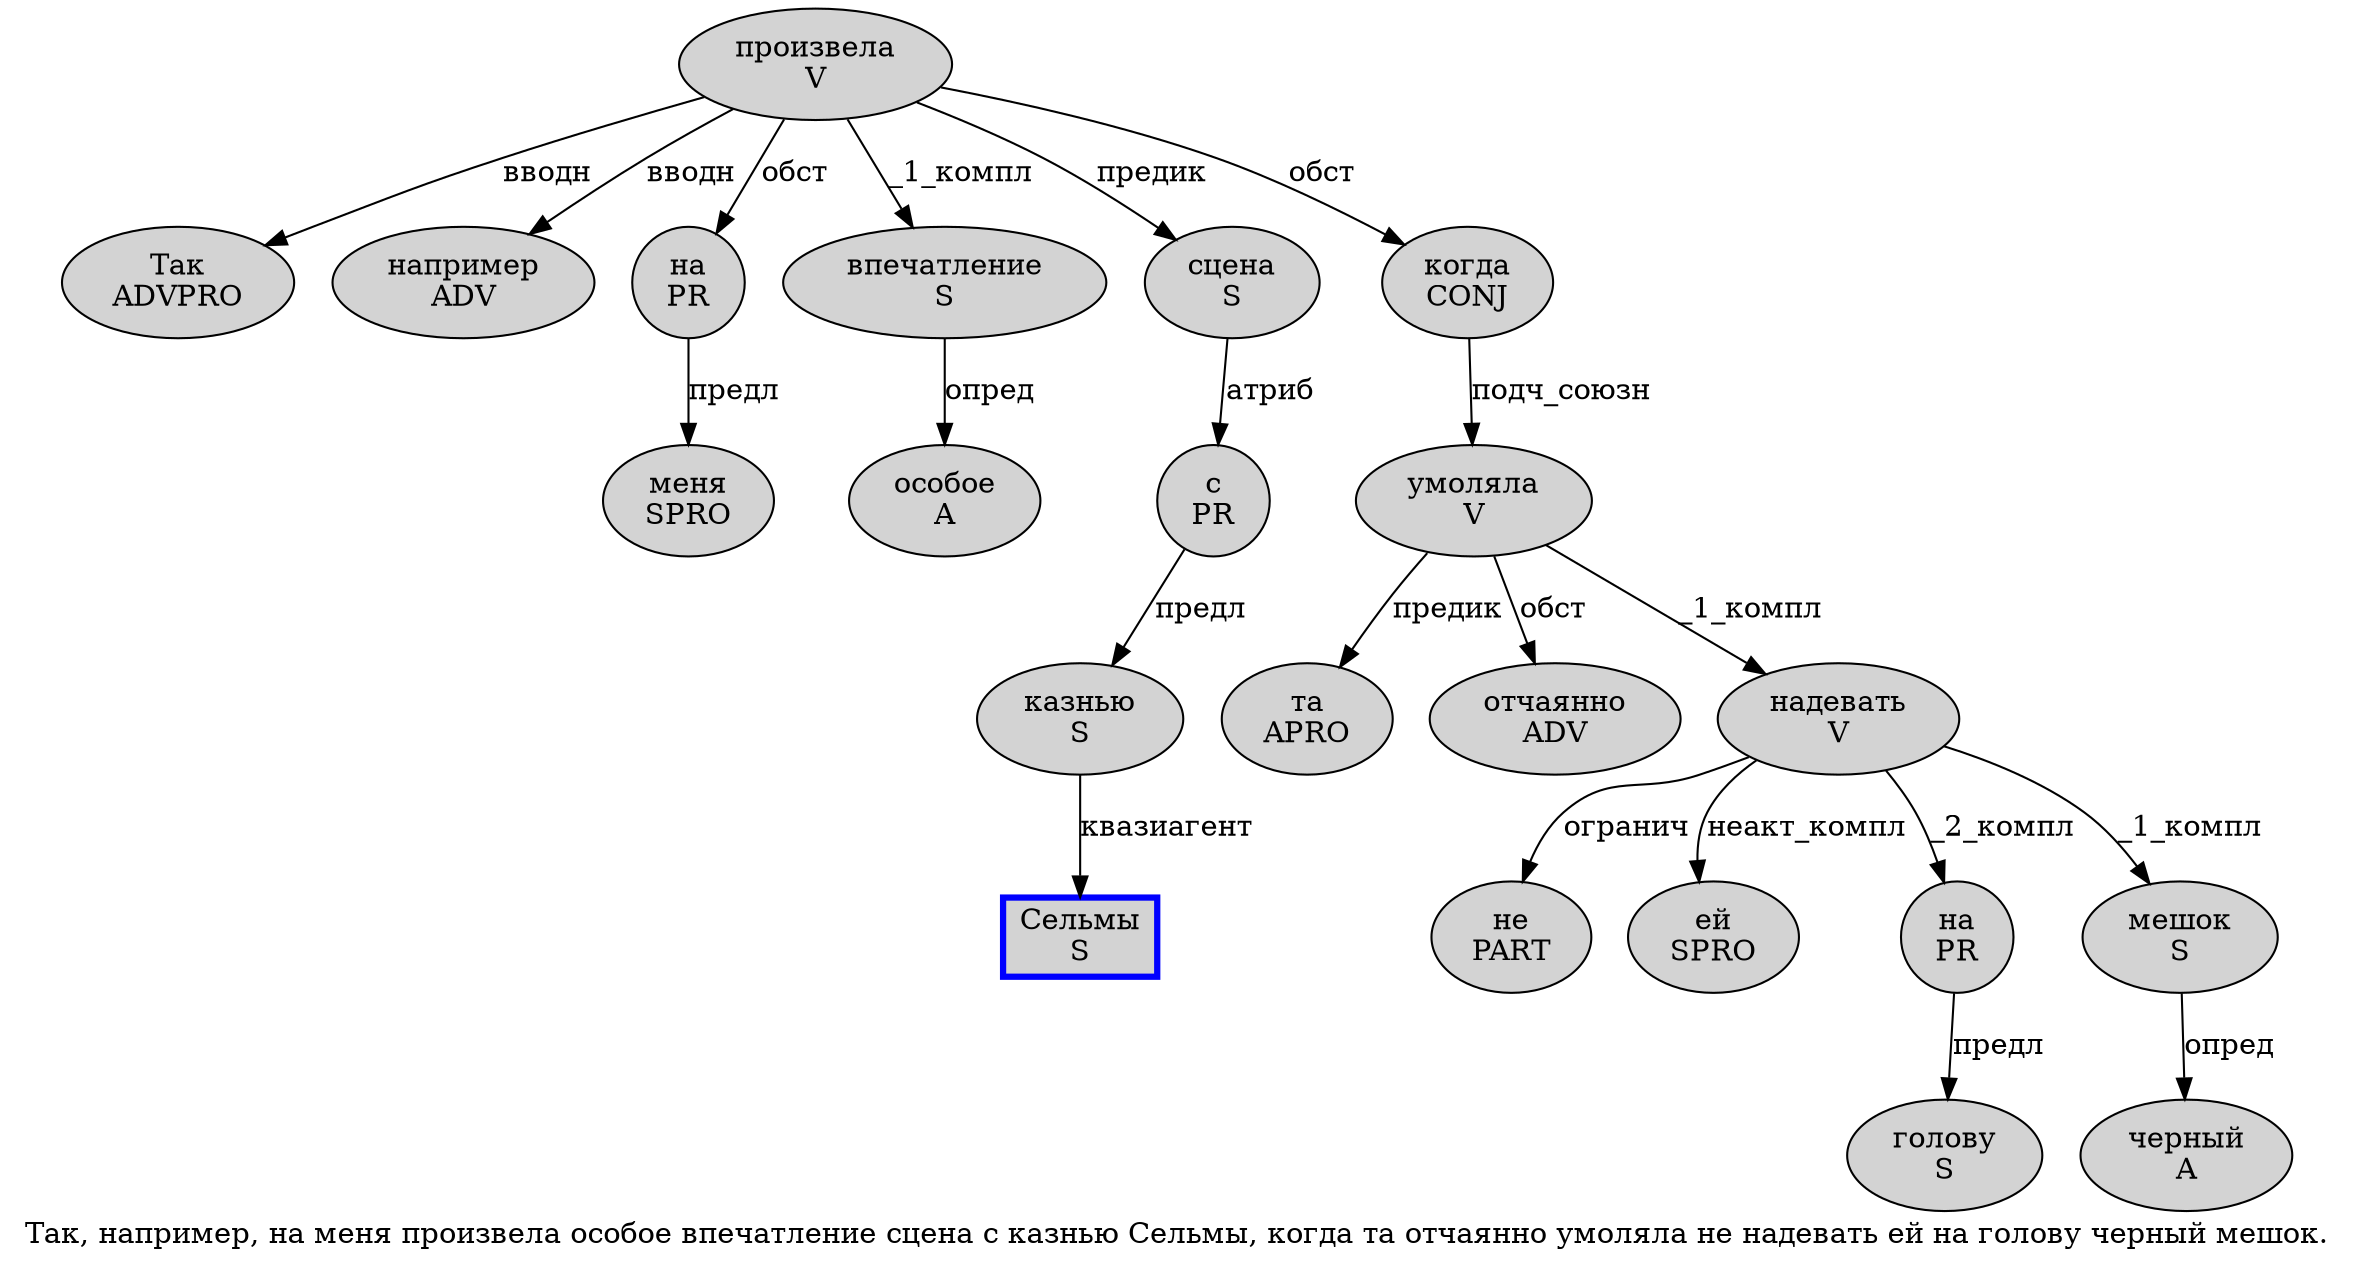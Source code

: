 digraph SENTENCE_1323 {
	graph [label="Так, например, на меня произвела особое впечатление сцена с казнью Сельмы, когда та отчаянно умоляла не надевать ей на голову черный мешок."]
	node [style=filled]
		0 [label="Так
ADVPRO" color="" fillcolor=lightgray penwidth=1 shape=ellipse]
		2 [label="например
ADV" color="" fillcolor=lightgray penwidth=1 shape=ellipse]
		4 [label="на
PR" color="" fillcolor=lightgray penwidth=1 shape=ellipse]
		5 [label="меня
SPRO" color="" fillcolor=lightgray penwidth=1 shape=ellipse]
		6 [label="произвела
V" color="" fillcolor=lightgray penwidth=1 shape=ellipse]
		7 [label="особое
A" color="" fillcolor=lightgray penwidth=1 shape=ellipse]
		8 [label="впечатление
S" color="" fillcolor=lightgray penwidth=1 shape=ellipse]
		9 [label="сцена
S" color="" fillcolor=lightgray penwidth=1 shape=ellipse]
		10 [label="с
PR" color="" fillcolor=lightgray penwidth=1 shape=ellipse]
		11 [label="казнью
S" color="" fillcolor=lightgray penwidth=1 shape=ellipse]
		12 [label="Сельмы
S" color=blue fillcolor=lightgray penwidth=3 shape=box]
		14 [label="когда
CONJ" color="" fillcolor=lightgray penwidth=1 shape=ellipse]
		15 [label="та
APRO" color="" fillcolor=lightgray penwidth=1 shape=ellipse]
		16 [label="отчаянно
ADV" color="" fillcolor=lightgray penwidth=1 shape=ellipse]
		17 [label="умоляла
V" color="" fillcolor=lightgray penwidth=1 shape=ellipse]
		18 [label="не
PART" color="" fillcolor=lightgray penwidth=1 shape=ellipse]
		19 [label="надевать
V" color="" fillcolor=lightgray penwidth=1 shape=ellipse]
		20 [label="ей
SPRO" color="" fillcolor=lightgray penwidth=1 shape=ellipse]
		21 [label="на
PR" color="" fillcolor=lightgray penwidth=1 shape=ellipse]
		22 [label="голову
S" color="" fillcolor=lightgray penwidth=1 shape=ellipse]
		23 [label="черный
A" color="" fillcolor=lightgray penwidth=1 shape=ellipse]
		24 [label="мешок
S" color="" fillcolor=lightgray penwidth=1 shape=ellipse]
			14 -> 17 [label="подч_союзн"]
			24 -> 23 [label="опред"]
			11 -> 12 [label="квазиагент"]
			17 -> 15 [label="предик"]
			17 -> 16 [label="обст"]
			17 -> 19 [label="_1_компл"]
			19 -> 18 [label="огранич"]
			19 -> 20 [label="неакт_компл"]
			19 -> 21 [label="_2_компл"]
			19 -> 24 [label="_1_компл"]
			21 -> 22 [label="предл"]
			10 -> 11 [label="предл"]
			4 -> 5 [label="предл"]
			8 -> 7 [label="опред"]
			6 -> 0 [label="вводн"]
			6 -> 2 [label="вводн"]
			6 -> 4 [label="обст"]
			6 -> 8 [label="_1_компл"]
			6 -> 9 [label="предик"]
			6 -> 14 [label="обст"]
			9 -> 10 [label="атриб"]
}